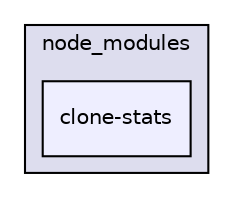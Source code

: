 digraph "gulp-src/node_modules/gulp-html-to-json/node_modules/gulp-util/node_modules/vinyl/node_modules/clone-stats" {
  compound=true
  node [ fontsize="10", fontname="Helvetica"];
  edge [ labelfontsize="10", labelfontname="Helvetica"];
  subgraph clusterdir_0ef5c5bed4b90f99f8f77e4dfee06e8a {
    graph [ bgcolor="#ddddee", pencolor="black", label="node_modules" fontname="Helvetica", fontsize="10", URL="dir_0ef5c5bed4b90f99f8f77e4dfee06e8a.html"]
  dir_13369155ef608a00fbd6e2c790c50cba [shape=box, label="clone-stats", style="filled", fillcolor="#eeeeff", pencolor="black", URL="dir_13369155ef608a00fbd6e2c790c50cba.html"];
  }
}
